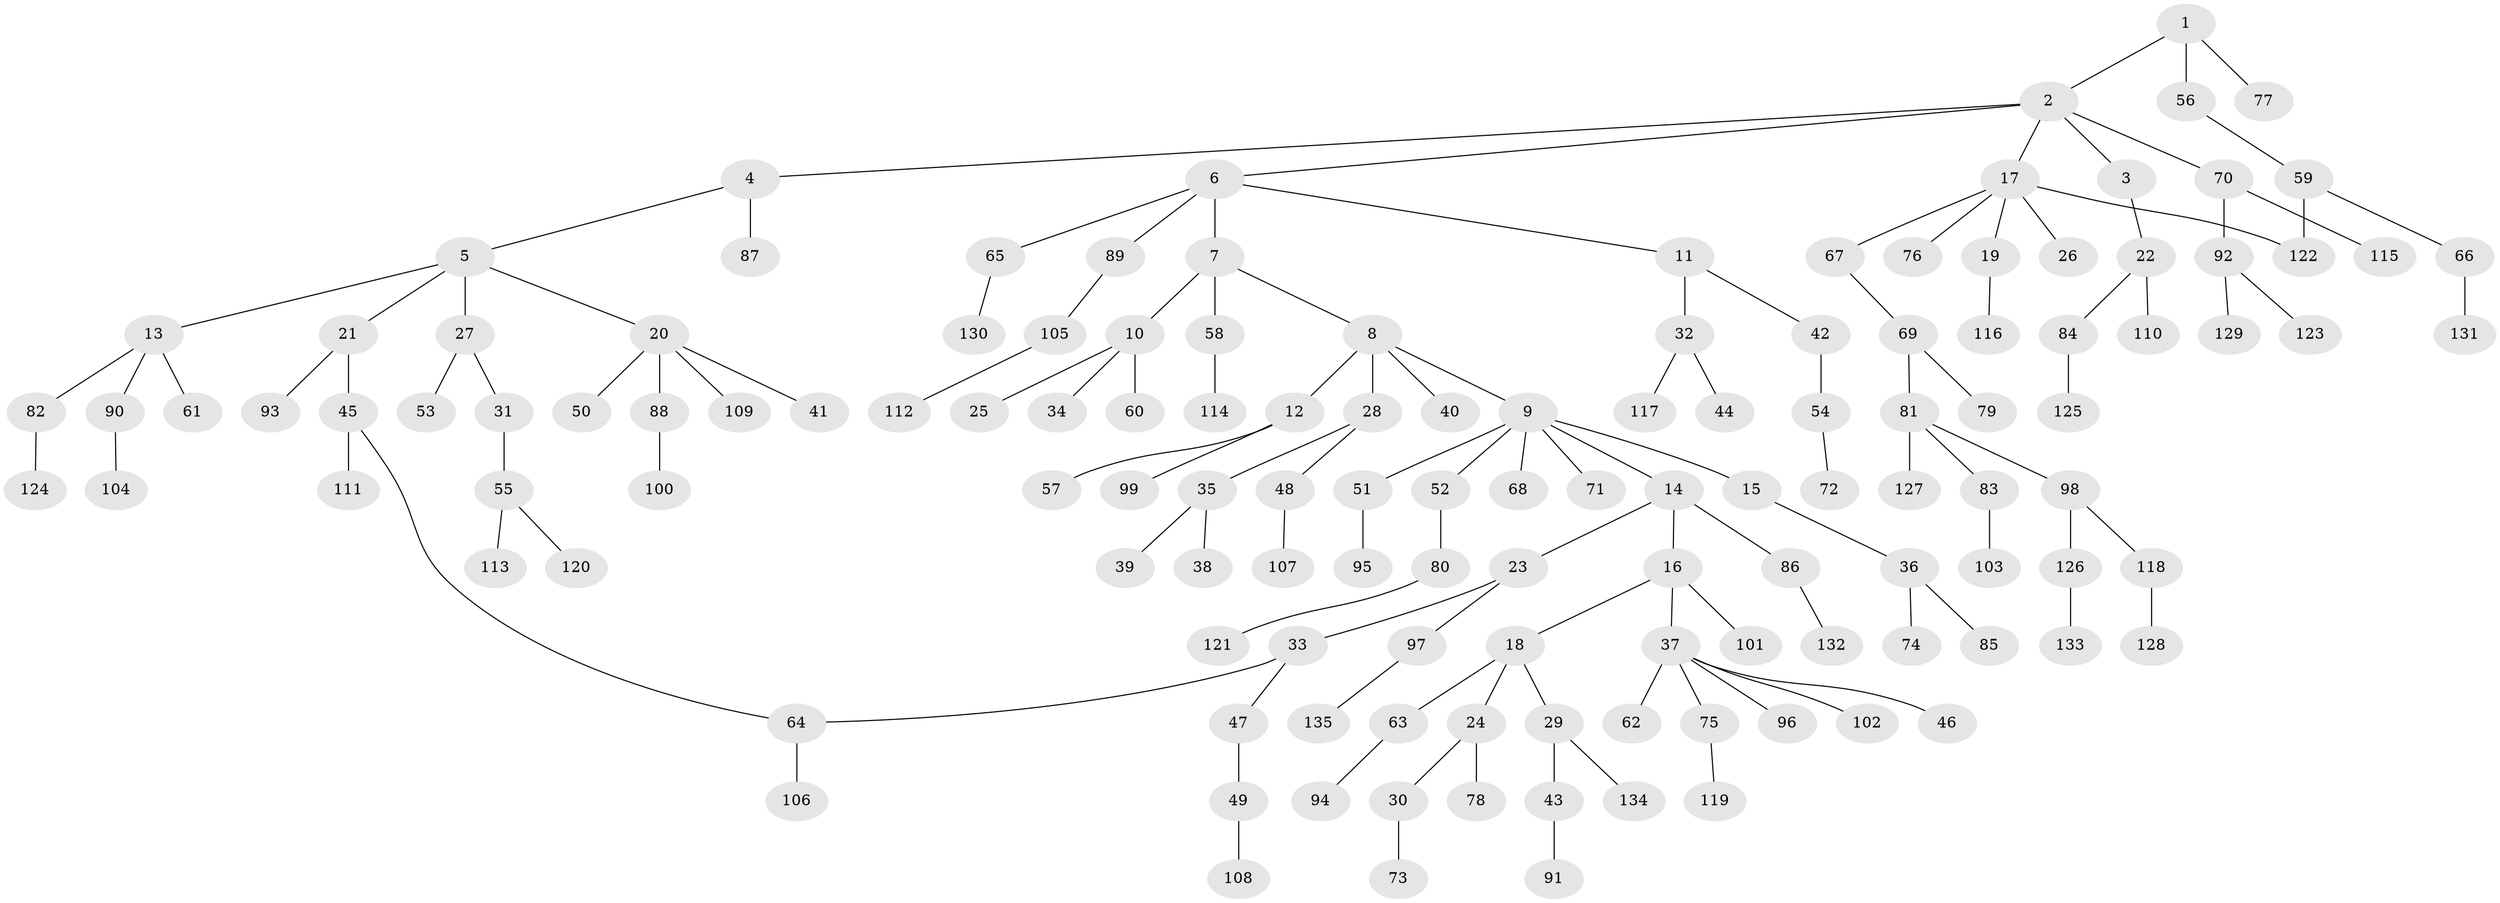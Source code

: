 // coarse degree distribution, {1: 0.5802469135802469, 2: 0.30864197530864196, 3: 0.024691358024691357, 5: 0.024691358024691357, 11: 0.012345679012345678, 8: 0.012345679012345678, 10: 0.037037037037037035}
// Generated by graph-tools (version 1.1) at 2025/45/03/04/25 21:45:39]
// undirected, 135 vertices, 136 edges
graph export_dot {
graph [start="1"]
  node [color=gray90,style=filled];
  1;
  2;
  3;
  4;
  5;
  6;
  7;
  8;
  9;
  10;
  11;
  12;
  13;
  14;
  15;
  16;
  17;
  18;
  19;
  20;
  21;
  22;
  23;
  24;
  25;
  26;
  27;
  28;
  29;
  30;
  31;
  32;
  33;
  34;
  35;
  36;
  37;
  38;
  39;
  40;
  41;
  42;
  43;
  44;
  45;
  46;
  47;
  48;
  49;
  50;
  51;
  52;
  53;
  54;
  55;
  56;
  57;
  58;
  59;
  60;
  61;
  62;
  63;
  64;
  65;
  66;
  67;
  68;
  69;
  70;
  71;
  72;
  73;
  74;
  75;
  76;
  77;
  78;
  79;
  80;
  81;
  82;
  83;
  84;
  85;
  86;
  87;
  88;
  89;
  90;
  91;
  92;
  93;
  94;
  95;
  96;
  97;
  98;
  99;
  100;
  101;
  102;
  103;
  104;
  105;
  106;
  107;
  108;
  109;
  110;
  111;
  112;
  113;
  114;
  115;
  116;
  117;
  118;
  119;
  120;
  121;
  122;
  123;
  124;
  125;
  126;
  127;
  128;
  129;
  130;
  131;
  132;
  133;
  134;
  135;
  1 -- 2;
  1 -- 56;
  1 -- 77;
  2 -- 3;
  2 -- 4;
  2 -- 6;
  2 -- 17;
  2 -- 70;
  3 -- 22;
  4 -- 5;
  4 -- 87;
  5 -- 13;
  5 -- 20;
  5 -- 21;
  5 -- 27;
  6 -- 7;
  6 -- 11;
  6 -- 65;
  6 -- 89;
  7 -- 8;
  7 -- 10;
  7 -- 58;
  8 -- 9;
  8 -- 12;
  8 -- 28;
  8 -- 40;
  9 -- 14;
  9 -- 15;
  9 -- 51;
  9 -- 52;
  9 -- 68;
  9 -- 71;
  10 -- 25;
  10 -- 34;
  10 -- 60;
  11 -- 32;
  11 -- 42;
  12 -- 57;
  12 -- 99;
  13 -- 61;
  13 -- 82;
  13 -- 90;
  14 -- 16;
  14 -- 23;
  14 -- 86;
  15 -- 36;
  16 -- 18;
  16 -- 37;
  16 -- 101;
  17 -- 19;
  17 -- 26;
  17 -- 67;
  17 -- 76;
  17 -- 122;
  18 -- 24;
  18 -- 29;
  18 -- 63;
  19 -- 116;
  20 -- 41;
  20 -- 50;
  20 -- 88;
  20 -- 109;
  21 -- 45;
  21 -- 93;
  22 -- 84;
  22 -- 110;
  23 -- 33;
  23 -- 97;
  24 -- 30;
  24 -- 78;
  27 -- 31;
  27 -- 53;
  28 -- 35;
  28 -- 48;
  29 -- 43;
  29 -- 134;
  30 -- 73;
  31 -- 55;
  32 -- 44;
  32 -- 117;
  33 -- 47;
  33 -- 64;
  35 -- 38;
  35 -- 39;
  36 -- 74;
  36 -- 85;
  37 -- 46;
  37 -- 62;
  37 -- 75;
  37 -- 96;
  37 -- 102;
  42 -- 54;
  43 -- 91;
  45 -- 64;
  45 -- 111;
  47 -- 49;
  48 -- 107;
  49 -- 108;
  51 -- 95;
  52 -- 80;
  54 -- 72;
  55 -- 113;
  55 -- 120;
  56 -- 59;
  58 -- 114;
  59 -- 66;
  59 -- 122;
  63 -- 94;
  64 -- 106;
  65 -- 130;
  66 -- 131;
  67 -- 69;
  69 -- 79;
  69 -- 81;
  70 -- 92;
  70 -- 115;
  75 -- 119;
  80 -- 121;
  81 -- 83;
  81 -- 98;
  81 -- 127;
  82 -- 124;
  83 -- 103;
  84 -- 125;
  86 -- 132;
  88 -- 100;
  89 -- 105;
  90 -- 104;
  92 -- 123;
  92 -- 129;
  97 -- 135;
  98 -- 118;
  98 -- 126;
  105 -- 112;
  118 -- 128;
  126 -- 133;
}
